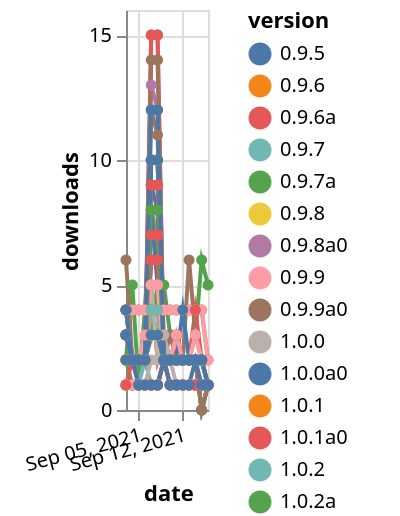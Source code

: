 {"$schema": "https://vega.github.io/schema/vega-lite/v5.json", "description": "A simple bar chart with embedded data.", "data": {"values": [{"date": "2021-09-03", "total": 3293, "delta": 3, "version": "1.0.4"}, {"date": "2021-09-04", "total": 3295, "delta": 2, "version": "1.0.4"}, {"date": "2021-09-05", "total": 3297, "delta": 2, "version": "1.0.4"}, {"date": "2021-09-06", "total": 3299, "delta": 2, "version": "1.0.4"}, {"date": "2021-09-07", "total": 3302, "delta": 3, "version": "1.0.4"}, {"date": "2021-09-08", "total": 3305, "delta": 3, "version": "1.0.4"}, {"date": "2021-09-09", "total": 3307, "delta": 2, "version": "1.0.4"}, {"date": "2021-09-10", "total": 3309, "delta": 2, "version": "1.0.4"}, {"date": "2021-09-11", "total": 3311, "delta": 2, "version": "1.0.4"}, {"date": "2021-09-12", "total": 3313, "delta": 2, "version": "1.0.4"}, {"date": "2021-09-13", "total": 3315, "delta": 2, "version": "1.0.4"}, {"date": "2021-09-14", "total": 3317, "delta": 2, "version": "1.0.4"}, {"date": "2021-09-15", "total": 3319, "delta": 2, "version": "1.0.4"}, {"date": "2021-09-16", "total": 3320, "delta": 1, "version": "1.0.4"}, {"date": "2021-09-03", "total": 475, "delta": 2, "version": "1.2.8"}, {"date": "2021-09-04", "total": 480, "delta": 5, "version": "1.2.8"}, {"date": "2021-09-05", "total": 481, "delta": 1, "version": "1.2.8"}, {"date": "2021-09-06", "total": 485, "delta": 4, "version": "1.2.8"}, {"date": "2021-09-07", "total": 488, "delta": 3, "version": "1.2.8"}, {"date": "2021-09-08", "total": 493, "delta": 5, "version": "1.2.8"}, {"date": "2021-09-09", "total": 498, "delta": 5, "version": "1.2.8"}, {"date": "2021-09-10", "total": 501, "delta": 3, "version": "1.2.8"}, {"date": "2021-09-11", "total": 504, "delta": 3, "version": "1.2.8"}, {"date": "2021-09-12", "total": 506, "delta": 2, "version": "1.2.8"}, {"date": "2021-09-13", "total": 508, "delta": 2, "version": "1.2.8"}, {"date": "2021-09-14", "total": 511, "delta": 3, "version": "1.2.8"}, {"date": "2021-09-15", "total": 517, "delta": 6, "version": "1.2.8"}, {"date": "2021-09-16", "total": 522, "delta": 5, "version": "1.2.8"}, {"date": "2021-09-03", "total": 7552, "delta": 2, "version": "0.9.8a0"}, {"date": "2021-09-04", "total": 7554, "delta": 2, "version": "0.9.8a0"}, {"date": "2021-09-05", "total": 7556, "delta": 2, "version": "0.9.8a0"}, {"date": "2021-09-06", "total": 7558, "delta": 2, "version": "0.9.8a0"}, {"date": "2021-09-07", "total": 7568, "delta": 10, "version": "0.9.8a0"}, {"date": "2021-09-08", "total": 7578, "delta": 10, "version": "0.9.8a0"}, {"date": "2021-09-09", "total": 7580, "delta": 2, "version": "0.9.8a0"}, {"date": "2021-09-10", "total": 7582, "delta": 2, "version": "0.9.8a0"}, {"date": "2021-09-11", "total": 7584, "delta": 2, "version": "0.9.8a0"}, {"date": "2021-09-12", "total": 7586, "delta": 2, "version": "0.9.8a0"}, {"date": "2021-09-13", "total": 7588, "delta": 2, "version": "0.9.8a0"}, {"date": "2021-09-14", "total": 7590, "delta": 2, "version": "0.9.8a0"}, {"date": "2021-09-15", "total": 7592, "delta": 2, "version": "0.9.8a0"}, {"date": "2021-09-16", "total": 7593, "delta": 1, "version": "0.9.8a0"}, {"date": "2021-09-03", "total": 3035, "delta": 3, "version": "1.0.9"}, {"date": "2021-09-04", "total": 3037, "delta": 2, "version": "1.0.9"}, {"date": "2021-09-05", "total": 3039, "delta": 2, "version": "1.0.9"}, {"date": "2021-09-06", "total": 3041, "delta": 2, "version": "1.0.9"}, {"date": "2021-09-07", "total": 3044, "delta": 3, "version": "1.0.9"}, {"date": "2021-09-08", "total": 3047, "delta": 3, "version": "1.0.9"}, {"date": "2021-09-09", "total": 3049, "delta": 2, "version": "1.0.9"}, {"date": "2021-09-10", "total": 3051, "delta": 2, "version": "1.0.9"}, {"date": "2021-09-11", "total": 3053, "delta": 2, "version": "1.0.9"}, {"date": "2021-09-12", "total": 3055, "delta": 2, "version": "1.0.9"}, {"date": "2021-09-13", "total": 3057, "delta": 2, "version": "1.0.9"}, {"date": "2021-09-14", "total": 3059, "delta": 2, "version": "1.0.9"}, {"date": "2021-09-15", "total": 3061, "delta": 2, "version": "1.0.9"}, {"date": "2021-09-16", "total": 3062, "delta": 1, "version": "1.0.9"}, {"date": "2021-09-03", "total": 3031, "delta": 2, "version": "1.0.8"}, {"date": "2021-09-04", "total": 3033, "delta": 2, "version": "1.0.8"}, {"date": "2021-09-05", "total": 3035, "delta": 2, "version": "1.0.8"}, {"date": "2021-09-06", "total": 3037, "delta": 2, "version": "1.0.8"}, {"date": "2021-09-07", "total": 3040, "delta": 3, "version": "1.0.8"}, {"date": "2021-09-08", "total": 3043, "delta": 3, "version": "1.0.8"}, {"date": "2021-09-09", "total": 3045, "delta": 2, "version": "1.0.8"}, {"date": "2021-09-10", "total": 3047, "delta": 2, "version": "1.0.8"}, {"date": "2021-09-11", "total": 3049, "delta": 2, "version": "1.0.8"}, {"date": "2021-09-12", "total": 3051, "delta": 2, "version": "1.0.8"}, {"date": "2021-09-13", "total": 3053, "delta": 2, "version": "1.0.8"}, {"date": "2021-09-14", "total": 3055, "delta": 2, "version": "1.0.8"}, {"date": "2021-09-15", "total": 3057, "delta": 2, "version": "1.0.8"}, {"date": "2021-09-16", "total": 3058, "delta": 1, "version": "1.0.8"}, {"date": "2021-09-03", "total": 3078, "delta": 3, "version": "1.1.0"}, {"date": "2021-09-04", "total": 3080, "delta": 2, "version": "1.1.0"}, {"date": "2021-09-05", "total": 3082, "delta": 2, "version": "1.1.0"}, {"date": "2021-09-06", "total": 3084, "delta": 2, "version": "1.1.0"}, {"date": "2021-09-07", "total": 3087, "delta": 3, "version": "1.1.0"}, {"date": "2021-09-08", "total": 3090, "delta": 3, "version": "1.1.0"}, {"date": "2021-09-09", "total": 3092, "delta": 2, "version": "1.1.0"}, {"date": "2021-09-10", "total": 3094, "delta": 2, "version": "1.1.0"}, {"date": "2021-09-11", "total": 3096, "delta": 2, "version": "1.1.0"}, {"date": "2021-09-12", "total": 3098, "delta": 2, "version": "1.1.0"}, {"date": "2021-09-13", "total": 3100, "delta": 2, "version": "1.1.0"}, {"date": "2021-09-14", "total": 3102, "delta": 2, "version": "1.1.0"}, {"date": "2021-09-15", "total": 3104, "delta": 2, "version": "1.1.0"}, {"date": "2021-09-16", "total": 3105, "delta": 1, "version": "1.1.0"}, {"date": "2021-09-03", "total": 3403, "delta": 3, "version": "1.1.2a"}, {"date": "2021-09-04", "total": 3405, "delta": 2, "version": "1.1.2a"}, {"date": "2021-09-05", "total": 3407, "delta": 2, "version": "1.1.2a"}, {"date": "2021-09-06", "total": 3409, "delta": 2, "version": "1.1.2a"}, {"date": "2021-09-07", "total": 3415, "delta": 6, "version": "1.1.2a"}, {"date": "2021-09-08", "total": 3421, "delta": 6, "version": "1.1.2a"}, {"date": "2021-09-09", "total": 3423, "delta": 2, "version": "1.1.2a"}, {"date": "2021-09-10", "total": 3425, "delta": 2, "version": "1.1.2a"}, {"date": "2021-09-11", "total": 3427, "delta": 2, "version": "1.1.2a"}, {"date": "2021-09-12", "total": 3429, "delta": 2, "version": "1.1.2a"}, {"date": "2021-09-13", "total": 3431, "delta": 2, "version": "1.1.2a"}, {"date": "2021-09-14", "total": 3433, "delta": 2, "version": "1.1.2a"}, {"date": "2021-09-15", "total": 3435, "delta": 2, "version": "1.1.2a"}, {"date": "2021-09-16", "total": 3436, "delta": 1, "version": "1.1.2a"}, {"date": "2021-09-03", "total": 4226, "delta": 2, "version": "1.0.8a"}, {"date": "2021-09-04", "total": 4228, "delta": 2, "version": "1.0.8a"}, {"date": "2021-09-05", "total": 4230, "delta": 2, "version": "1.0.8a"}, {"date": "2021-09-06", "total": 4232, "delta": 2, "version": "1.0.8a"}, {"date": "2021-09-07", "total": 4240, "delta": 8, "version": "1.0.8a"}, {"date": "2021-09-08", "total": 4247, "delta": 7, "version": "1.0.8a"}, {"date": "2021-09-09", "total": 4249, "delta": 2, "version": "1.0.8a"}, {"date": "2021-09-10", "total": 4251, "delta": 2, "version": "1.0.8a"}, {"date": "2021-09-11", "total": 4253, "delta": 2, "version": "1.0.8a"}, {"date": "2021-09-12", "total": 4255, "delta": 2, "version": "1.0.8a"}, {"date": "2021-09-13", "total": 4257, "delta": 2, "version": "1.0.8a"}, {"date": "2021-09-14", "total": 4259, "delta": 2, "version": "1.0.8a"}, {"date": "2021-09-15", "total": 4259, "delta": 0, "version": "1.0.8a"}, {"date": "2021-09-16", "total": 4260, "delta": 1, "version": "1.0.8a"}, {"date": "2021-09-03", "total": 193, "delta": 1, "version": "1.1.6"}, {"date": "2021-09-04", "total": 194, "delta": 1, "version": "1.1.6"}, {"date": "2021-09-05", "total": 195, "delta": 1, "version": "1.1.6"}, {"date": "2021-09-06", "total": 196, "delta": 1, "version": "1.1.6"}, {"date": "2021-09-07", "total": 197, "delta": 1, "version": "1.1.6"}, {"date": "2021-09-08", "total": 198, "delta": 1, "version": "1.1.6"}, {"date": "2021-09-09", "total": 200, "delta": 2, "version": "1.1.6"}, {"date": "2021-09-10", "total": 201, "delta": 1, "version": "1.1.6"}, {"date": "2021-09-11", "total": 202, "delta": 1, "version": "1.1.6"}, {"date": "2021-09-12", "total": 203, "delta": 1, "version": "1.1.6"}, {"date": "2021-09-13", "total": 204, "delta": 1, "version": "1.1.6"}, {"date": "2021-09-14", "total": 205, "delta": 1, "version": "1.1.6"}, {"date": "2021-09-15", "total": 206, "delta": 1, "version": "1.1.6"}, {"date": "2021-09-16", "total": 207, "delta": 1, "version": "1.1.6"}, {"date": "2021-09-03", "total": 3157, "delta": 2, "version": "1.1.3"}, {"date": "2021-09-04", "total": 3159, "delta": 2, "version": "1.1.3"}, {"date": "2021-09-05", "total": 3161, "delta": 2, "version": "1.1.3"}, {"date": "2021-09-06", "total": 3163, "delta": 2, "version": "1.1.3"}, {"date": "2021-09-07", "total": 3168, "delta": 5, "version": "1.1.3"}, {"date": "2021-09-08", "total": 3173, "delta": 5, "version": "1.1.3"}, {"date": "2021-09-09", "total": 3175, "delta": 2, "version": "1.1.3"}, {"date": "2021-09-10", "total": 3177, "delta": 2, "version": "1.1.3"}, {"date": "2021-09-11", "total": 3179, "delta": 2, "version": "1.1.3"}, {"date": "2021-09-12", "total": 3181, "delta": 2, "version": "1.1.3"}, {"date": "2021-09-13", "total": 3183, "delta": 2, "version": "1.1.3"}, {"date": "2021-09-14", "total": 3186, "delta": 3, "version": "1.1.3"}, {"date": "2021-09-15", "total": 3188, "delta": 2, "version": "1.1.3"}, {"date": "2021-09-16", "total": 3189, "delta": 1, "version": "1.1.3"}, {"date": "2021-09-03", "total": 3153, "delta": 2, "version": "0.9.6"}, {"date": "2021-09-04", "total": 3155, "delta": 2, "version": "0.9.6"}, {"date": "2021-09-05", "total": 3157, "delta": 2, "version": "0.9.6"}, {"date": "2021-09-06", "total": 3159, "delta": 2, "version": "0.9.6"}, {"date": "2021-09-07", "total": 3162, "delta": 3, "version": "0.9.6"}, {"date": "2021-09-08", "total": 3165, "delta": 3, "version": "0.9.6"}, {"date": "2021-09-09", "total": 3167, "delta": 2, "version": "0.9.6"}, {"date": "2021-09-10", "total": 3169, "delta": 2, "version": "0.9.6"}, {"date": "2021-09-11", "total": 3171, "delta": 2, "version": "0.9.6"}, {"date": "2021-09-12", "total": 3173, "delta": 2, "version": "0.9.6"}, {"date": "2021-09-13", "total": 3175, "delta": 2, "version": "0.9.6"}, {"date": "2021-09-14", "total": 3177, "delta": 2, "version": "0.9.6"}, {"date": "2021-09-15", "total": 3179, "delta": 2, "version": "0.9.6"}, {"date": "2021-09-16", "total": 3180, "delta": 1, "version": "0.9.6"}, {"date": "2021-09-03", "total": 8109, "delta": 4, "version": "0.9.9a0"}, {"date": "2021-09-04", "total": 8113, "delta": 4, "version": "0.9.9a0"}, {"date": "2021-09-05", "total": 8117, "delta": 4, "version": "0.9.9a0"}, {"date": "2021-09-06", "total": 8121, "delta": 4, "version": "0.9.9a0"}, {"date": "2021-09-07", "total": 8130, "delta": 9, "version": "0.9.9a0"}, {"date": "2021-09-08", "total": 8139, "delta": 9, "version": "0.9.9a0"}, {"date": "2021-09-09", "total": 8143, "delta": 4, "version": "0.9.9a0"}, {"date": "2021-09-10", "total": 8147, "delta": 4, "version": "0.9.9a0"}, {"date": "2021-09-11", "total": 8151, "delta": 4, "version": "0.9.9a0"}, {"date": "2021-09-12", "total": 8155, "delta": 4, "version": "0.9.9a0"}, {"date": "2021-09-13", "total": 8159, "delta": 4, "version": "0.9.9a0"}, {"date": "2021-09-14", "total": 8163, "delta": 4, "version": "0.9.9a0"}, {"date": "2021-09-15", "total": 8167, "delta": 4, "version": "0.9.9a0"}, {"date": "2021-09-16", "total": 8169, "delta": 2, "version": "0.9.9a0"}, {"date": "2021-09-03", "total": 5954, "delta": 4, "version": "0.9.9"}, {"date": "2021-09-04", "total": 5958, "delta": 4, "version": "0.9.9"}, {"date": "2021-09-05", "total": 5962, "delta": 4, "version": "0.9.9"}, {"date": "2021-09-06", "total": 5966, "delta": 4, "version": "0.9.9"}, {"date": "2021-09-07", "total": 5971, "delta": 5, "version": "0.9.9"}, {"date": "2021-09-08", "total": 5976, "delta": 5, "version": "0.9.9"}, {"date": "2021-09-09", "total": 5980, "delta": 4, "version": "0.9.9"}, {"date": "2021-09-10", "total": 5984, "delta": 4, "version": "0.9.9"}, {"date": "2021-09-11", "total": 5988, "delta": 4, "version": "0.9.9"}, {"date": "2021-09-12", "total": 5992, "delta": 4, "version": "0.9.9"}, {"date": "2021-09-13", "total": 5996, "delta": 4, "version": "0.9.9"}, {"date": "2021-09-14", "total": 6000, "delta": 4, "version": "0.9.9"}, {"date": "2021-09-15", "total": 6004, "delta": 4, "version": "0.9.9"}, {"date": "2021-09-16", "total": 6006, "delta": 2, "version": "0.9.9"}, {"date": "2021-09-03", "total": 3458, "delta": 2, "version": "1.1.6a"}, {"date": "2021-09-04", "total": 3460, "delta": 2, "version": "1.1.6a"}, {"date": "2021-09-05", "total": 3462, "delta": 2, "version": "1.1.6a"}, {"date": "2021-09-06", "total": 3464, "delta": 2, "version": "1.1.6a"}, {"date": "2021-09-07", "total": 3469, "delta": 5, "version": "1.1.6a"}, {"date": "2021-09-08", "total": 3471, "delta": 2, "version": "1.1.6a"}, {"date": "2021-09-09", "total": 3474, "delta": 3, "version": "1.1.6a"}, {"date": "2021-09-10", "total": 3476, "delta": 2, "version": "1.1.6a"}, {"date": "2021-09-11", "total": 3479, "delta": 3, "version": "1.1.6a"}, {"date": "2021-09-12", "total": 3481, "delta": 2, "version": "1.1.6a"}, {"date": "2021-09-13", "total": 3483, "delta": 2, "version": "1.1.6a"}, {"date": "2021-09-14", "total": 3487, "delta": 4, "version": "1.1.6a"}, {"date": "2021-09-15", "total": 3489, "delta": 2, "version": "1.1.6a"}, {"date": "2021-09-16", "total": 3490, "delta": 1, "version": "1.1.6a"}, {"date": "2021-09-03", "total": 5608, "delta": 2, "version": "1.0.1a0"}, {"date": "2021-09-04", "total": 5610, "delta": 2, "version": "1.0.1a0"}, {"date": "2021-09-05", "total": 5612, "delta": 2, "version": "1.0.1a0"}, {"date": "2021-09-06", "total": 5614, "delta": 2, "version": "1.0.1a0"}, {"date": "2021-09-07", "total": 5621, "delta": 7, "version": "1.0.1a0"}, {"date": "2021-09-08", "total": 5628, "delta": 7, "version": "1.0.1a0"}, {"date": "2021-09-09", "total": 5630, "delta": 2, "version": "1.0.1a0"}, {"date": "2021-09-10", "total": 5632, "delta": 2, "version": "1.0.1a0"}, {"date": "2021-09-11", "total": 5634, "delta": 2, "version": "1.0.1a0"}, {"date": "2021-09-12", "total": 5636, "delta": 2, "version": "1.0.1a0"}, {"date": "2021-09-13", "total": 5638, "delta": 2, "version": "1.0.1a0"}, {"date": "2021-09-14", "total": 5640, "delta": 2, "version": "1.0.1a0"}, {"date": "2021-09-15", "total": 5642, "delta": 2, "version": "1.0.1a0"}, {"date": "2021-09-16", "total": 5643, "delta": 1, "version": "1.0.1a0"}, {"date": "2021-09-03", "total": 5276, "delta": 4, "version": "1.1.3a"}, {"date": "2021-09-04", "total": 5278, "delta": 2, "version": "1.1.3a"}, {"date": "2021-09-05", "total": 5280, "delta": 2, "version": "1.1.3a"}, {"date": "2021-09-06", "total": 5282, "delta": 2, "version": "1.1.3a"}, {"date": "2021-09-07", "total": 5297, "delta": 15, "version": "1.1.3a"}, {"date": "2021-09-08", "total": 5312, "delta": 15, "version": "1.1.3a"}, {"date": "2021-09-09", "total": 5314, "delta": 2, "version": "1.1.3a"}, {"date": "2021-09-10", "total": 5316, "delta": 2, "version": "1.1.3a"}, {"date": "2021-09-11", "total": 5318, "delta": 2, "version": "1.1.3a"}, {"date": "2021-09-12", "total": 5320, "delta": 2, "version": "1.1.3a"}, {"date": "2021-09-13", "total": 5322, "delta": 2, "version": "1.1.3a"}, {"date": "2021-09-14", "total": 5324, "delta": 2, "version": "1.1.3a"}, {"date": "2021-09-15", "total": 5326, "delta": 2, "version": "1.1.3a"}, {"date": "2021-09-16", "total": 5327, "delta": 1, "version": "1.1.3a"}, {"date": "2021-09-03", "total": 9483, "delta": 3, "version": "1.0.3a"}, {"date": "2021-09-04", "total": 9485, "delta": 2, "version": "1.0.3a"}, {"date": "2021-09-05", "total": 9487, "delta": 2, "version": "1.0.3a"}, {"date": "2021-09-06", "total": 9489, "delta": 2, "version": "1.0.3a"}, {"date": "2021-09-07", "total": 9502, "delta": 13, "version": "1.0.3a"}, {"date": "2021-09-08", "total": 9514, "delta": 12, "version": "1.0.3a"}, {"date": "2021-09-09", "total": 9516, "delta": 2, "version": "1.0.3a"}, {"date": "2021-09-10", "total": 9518, "delta": 2, "version": "1.0.3a"}, {"date": "2021-09-11", "total": 9520, "delta": 2, "version": "1.0.3a"}, {"date": "2021-09-12", "total": 9522, "delta": 2, "version": "1.0.3a"}, {"date": "2021-09-13", "total": 9524, "delta": 2, "version": "1.0.3a"}, {"date": "2021-09-14", "total": 9526, "delta": 2, "version": "1.0.3a"}, {"date": "2021-09-15", "total": 9526, "delta": 0, "version": "1.0.3a"}, {"date": "2021-09-16", "total": 9527, "delta": 1, "version": "1.0.3a"}, {"date": "2021-09-03", "total": 442, "delta": 1, "version": "1.1.9"}, {"date": "2021-09-04", "total": 443, "delta": 1, "version": "1.1.9"}, {"date": "2021-09-05", "total": 444, "delta": 1, "version": "1.1.9"}, {"date": "2021-09-06", "total": 445, "delta": 1, "version": "1.1.9"}, {"date": "2021-09-07", "total": 446, "delta": 1, "version": "1.1.9"}, {"date": "2021-09-08", "total": 447, "delta": 1, "version": "1.1.9"}, {"date": "2021-09-09", "total": 449, "delta": 2, "version": "1.1.9"}, {"date": "2021-09-10", "total": 450, "delta": 1, "version": "1.1.9"}, {"date": "2021-09-11", "total": 451, "delta": 1, "version": "1.1.9"}, {"date": "2021-09-12", "total": 452, "delta": 1, "version": "1.1.9"}, {"date": "2021-09-13", "total": 453, "delta": 1, "version": "1.1.9"}, {"date": "2021-09-14", "total": 454, "delta": 1, "version": "1.1.9"}, {"date": "2021-09-15", "total": 455, "delta": 1, "version": "1.1.9"}, {"date": "2021-09-16", "total": 456, "delta": 1, "version": "1.1.9"}, {"date": "2021-09-03", "total": 4821, "delta": 3, "version": "1.0.4a0"}, {"date": "2021-09-04", "total": 4823, "delta": 2, "version": "1.0.4a0"}, {"date": "2021-09-05", "total": 4825, "delta": 2, "version": "1.0.4a0"}, {"date": "2021-09-06", "total": 4827, "delta": 2, "version": "1.0.4a0"}, {"date": "2021-09-07", "total": 4833, "delta": 6, "version": "1.0.4a0"}, {"date": "2021-09-08", "total": 4839, "delta": 6, "version": "1.0.4a0"}, {"date": "2021-09-09", "total": 4841, "delta": 2, "version": "1.0.4a0"}, {"date": "2021-09-10", "total": 4843, "delta": 2, "version": "1.0.4a0"}, {"date": "2021-09-11", "total": 4845, "delta": 2, "version": "1.0.4a0"}, {"date": "2021-09-12", "total": 4847, "delta": 2, "version": "1.0.4a0"}, {"date": "2021-09-13", "total": 4849, "delta": 2, "version": "1.0.4a0"}, {"date": "2021-09-14", "total": 4851, "delta": 2, "version": "1.0.4a0"}, {"date": "2021-09-15", "total": 4853, "delta": 2, "version": "1.0.4a0"}, {"date": "2021-09-16", "total": 4854, "delta": 1, "version": "1.0.4a0"}, {"date": "2021-09-03", "total": 3581, "delta": 2, "version": "1.0.2a"}, {"date": "2021-09-04", "total": 3583, "delta": 2, "version": "1.0.2a"}, {"date": "2021-09-05", "total": 3585, "delta": 2, "version": "1.0.2a"}, {"date": "2021-09-06", "total": 3587, "delta": 2, "version": "1.0.2a"}, {"date": "2021-09-07", "total": 3591, "delta": 4, "version": "1.0.2a"}, {"date": "2021-09-08", "total": 3594, "delta": 3, "version": "1.0.2a"}, {"date": "2021-09-09", "total": 3596, "delta": 2, "version": "1.0.2a"}, {"date": "2021-09-10", "total": 3598, "delta": 2, "version": "1.0.2a"}, {"date": "2021-09-11", "total": 3600, "delta": 2, "version": "1.0.2a"}, {"date": "2021-09-12", "total": 3602, "delta": 2, "version": "1.0.2a"}, {"date": "2021-09-13", "total": 3604, "delta": 2, "version": "1.0.2a"}, {"date": "2021-09-14", "total": 3606, "delta": 2, "version": "1.0.2a"}, {"date": "2021-09-15", "total": 3606, "delta": 0, "version": "1.0.2a"}, {"date": "2021-09-16", "total": 3607, "delta": 1, "version": "1.0.2a"}, {"date": "2021-09-03", "total": 357, "delta": 2, "version": "1.1.8"}, {"date": "2021-09-04", "total": 358, "delta": 1, "version": "1.1.8"}, {"date": "2021-09-05", "total": 359, "delta": 1, "version": "1.1.8"}, {"date": "2021-09-06", "total": 360, "delta": 1, "version": "1.1.8"}, {"date": "2021-09-07", "total": 361, "delta": 1, "version": "1.1.8"}, {"date": "2021-09-08", "total": 362, "delta": 1, "version": "1.1.8"}, {"date": "2021-09-09", "total": 364, "delta": 2, "version": "1.1.8"}, {"date": "2021-09-10", "total": 365, "delta": 1, "version": "1.1.8"}, {"date": "2021-09-11", "total": 366, "delta": 1, "version": "1.1.8"}, {"date": "2021-09-12", "total": 367, "delta": 1, "version": "1.1.8"}, {"date": "2021-09-13", "total": 368, "delta": 1, "version": "1.1.8"}, {"date": "2021-09-14", "total": 369, "delta": 1, "version": "1.1.8"}, {"date": "2021-09-15", "total": 370, "delta": 1, "version": "1.1.8"}, {"date": "2021-09-16", "total": 371, "delta": 1, "version": "1.1.8"}, {"date": "2021-09-03", "total": 6522, "delta": 3, "version": "1.0.5a"}, {"date": "2021-09-04", "total": 6524, "delta": 2, "version": "1.0.5a"}, {"date": "2021-09-05", "total": 6526, "delta": 2, "version": "1.0.5a"}, {"date": "2021-09-06", "total": 6528, "delta": 2, "version": "1.0.5a"}, {"date": "2021-09-07", "total": 6537, "delta": 9, "version": "1.0.5a"}, {"date": "2021-09-08", "total": 6545, "delta": 8, "version": "1.0.5a"}, {"date": "2021-09-09", "total": 6547, "delta": 2, "version": "1.0.5a"}, {"date": "2021-09-10", "total": 6549, "delta": 2, "version": "1.0.5a"}, {"date": "2021-09-11", "total": 6551, "delta": 2, "version": "1.0.5a"}, {"date": "2021-09-12", "total": 6553, "delta": 2, "version": "1.0.5a"}, {"date": "2021-09-13", "total": 6555, "delta": 2, "version": "1.0.5a"}, {"date": "2021-09-14", "total": 6557, "delta": 2, "version": "1.0.5a"}, {"date": "2021-09-15", "total": 6557, "delta": 0, "version": "1.0.5a"}, {"date": "2021-09-16", "total": 6558, "delta": 1, "version": "1.0.5a"}, {"date": "2021-09-03", "total": 3792, "delta": 3, "version": "1.0.1"}, {"date": "2021-09-04", "total": 3794, "delta": 2, "version": "1.0.1"}, {"date": "2021-09-05", "total": 3796, "delta": 2, "version": "1.0.1"}, {"date": "2021-09-06", "total": 3798, "delta": 2, "version": "1.0.1"}, {"date": "2021-09-07", "total": 3802, "delta": 4, "version": "1.0.1"}, {"date": "2021-09-08", "total": 3806, "delta": 4, "version": "1.0.1"}, {"date": "2021-09-09", "total": 3808, "delta": 2, "version": "1.0.1"}, {"date": "2021-09-10", "total": 3810, "delta": 2, "version": "1.0.1"}, {"date": "2021-09-11", "total": 3812, "delta": 2, "version": "1.0.1"}, {"date": "2021-09-12", "total": 3814, "delta": 2, "version": "1.0.1"}, {"date": "2021-09-13", "total": 3816, "delta": 2, "version": "1.0.1"}, {"date": "2021-09-14", "total": 3818, "delta": 2, "version": "1.0.1"}, {"date": "2021-09-15", "total": 3820, "delta": 2, "version": "1.0.1"}, {"date": "2021-09-16", "total": 3821, "delta": 1, "version": "1.0.1"}, {"date": "2021-09-03", "total": 3224, "delta": 4, "version": "1.0.7"}, {"date": "2021-09-04", "total": 3226, "delta": 2, "version": "1.0.7"}, {"date": "2021-09-05", "total": 3228, "delta": 2, "version": "1.0.7"}, {"date": "2021-09-06", "total": 3230, "delta": 2, "version": "1.0.7"}, {"date": "2021-09-07", "total": 3234, "delta": 4, "version": "1.0.7"}, {"date": "2021-09-08", "total": 3238, "delta": 4, "version": "1.0.7"}, {"date": "2021-09-09", "total": 3240, "delta": 2, "version": "1.0.7"}, {"date": "2021-09-10", "total": 3242, "delta": 2, "version": "1.0.7"}, {"date": "2021-09-11", "total": 3244, "delta": 2, "version": "1.0.7"}, {"date": "2021-09-12", "total": 3246, "delta": 2, "version": "1.0.7"}, {"date": "2021-09-13", "total": 3248, "delta": 2, "version": "1.0.7"}, {"date": "2021-09-14", "total": 3250, "delta": 2, "version": "1.0.7"}, {"date": "2021-09-15", "total": 3252, "delta": 2, "version": "1.0.7"}, {"date": "2021-09-16", "total": 3253, "delta": 1, "version": "1.0.7"}, {"date": "2021-09-03", "total": 6691, "delta": 4, "version": "1.0.6a0"}, {"date": "2021-09-04", "total": 6693, "delta": 2, "version": "1.0.6a0"}, {"date": "2021-09-05", "total": 6695, "delta": 2, "version": "1.0.6a0"}, {"date": "2021-09-06", "total": 6697, "delta": 2, "version": "1.0.6a0"}, {"date": "2021-09-07", "total": 6706, "delta": 9, "version": "1.0.6a0"}, {"date": "2021-09-08", "total": 6715, "delta": 9, "version": "1.0.6a0"}, {"date": "2021-09-09", "total": 6717, "delta": 2, "version": "1.0.6a0"}, {"date": "2021-09-10", "total": 6719, "delta": 2, "version": "1.0.6a0"}, {"date": "2021-09-11", "total": 6721, "delta": 2, "version": "1.0.6a0"}, {"date": "2021-09-12", "total": 6723, "delta": 2, "version": "1.0.6a0"}, {"date": "2021-09-13", "total": 6725, "delta": 2, "version": "1.0.6a0"}, {"date": "2021-09-14", "total": 6727, "delta": 2, "version": "1.0.6a0"}, {"date": "2021-09-15", "total": 6729, "delta": 2, "version": "1.0.6a0"}, {"date": "2021-09-16", "total": 6730, "delta": 1, "version": "1.0.6a0"}, {"date": "2021-09-03", "total": 3161, "delta": 2, "version": "0.9.7"}, {"date": "2021-09-04", "total": 3163, "delta": 2, "version": "0.9.7"}, {"date": "2021-09-05", "total": 3165, "delta": 2, "version": "0.9.7"}, {"date": "2021-09-06", "total": 3167, "delta": 2, "version": "0.9.7"}, {"date": "2021-09-07", "total": 3170, "delta": 3, "version": "0.9.7"}, {"date": "2021-09-08", "total": 3173, "delta": 3, "version": "0.9.7"}, {"date": "2021-09-09", "total": 3175, "delta": 2, "version": "0.9.7"}, {"date": "2021-09-10", "total": 3177, "delta": 2, "version": "0.9.7"}, {"date": "2021-09-11", "total": 3179, "delta": 2, "version": "0.9.7"}, {"date": "2021-09-12", "total": 3181, "delta": 2, "version": "0.9.7"}, {"date": "2021-09-13", "total": 3183, "delta": 2, "version": "0.9.7"}, {"date": "2021-09-14", "total": 3185, "delta": 2, "version": "0.9.7"}, {"date": "2021-09-15", "total": 3187, "delta": 2, "version": "0.9.7"}, {"date": "2021-09-16", "total": 3188, "delta": 1, "version": "0.9.7"}, {"date": "2021-09-03", "total": 3106, "delta": 2, "version": "1.0.0"}, {"date": "2021-09-04", "total": 3108, "delta": 2, "version": "1.0.0"}, {"date": "2021-09-05", "total": 3110, "delta": 2, "version": "1.0.0"}, {"date": "2021-09-06", "total": 3112, "delta": 2, "version": "1.0.0"}, {"date": "2021-09-07", "total": 3115, "delta": 3, "version": "1.0.0"}, {"date": "2021-09-08", "total": 3118, "delta": 3, "version": "1.0.0"}, {"date": "2021-09-09", "total": 3120, "delta": 2, "version": "1.0.0"}, {"date": "2021-09-10", "total": 3122, "delta": 2, "version": "1.0.0"}, {"date": "2021-09-11", "total": 3124, "delta": 2, "version": "1.0.0"}, {"date": "2021-09-12", "total": 3126, "delta": 2, "version": "1.0.0"}, {"date": "2021-09-13", "total": 3128, "delta": 2, "version": "1.0.0"}, {"date": "2021-09-14", "total": 3130, "delta": 2, "version": "1.0.0"}, {"date": "2021-09-15", "total": 3132, "delta": 2, "version": "1.0.0"}, {"date": "2021-09-16", "total": 3133, "delta": 1, "version": "1.0.0"}, {"date": "2021-09-03", "total": 306, "delta": 1, "version": "1.1.7"}, {"date": "2021-09-04", "total": 307, "delta": 1, "version": "1.1.7"}, {"date": "2021-09-05", "total": 308, "delta": 1, "version": "1.1.7"}, {"date": "2021-09-06", "total": 309, "delta": 1, "version": "1.1.7"}, {"date": "2021-09-07", "total": 310, "delta": 1, "version": "1.1.7"}, {"date": "2021-09-08", "total": 311, "delta": 1, "version": "1.1.7"}, {"date": "2021-09-09", "total": 313, "delta": 2, "version": "1.1.7"}, {"date": "2021-09-10", "total": 314, "delta": 1, "version": "1.1.7"}, {"date": "2021-09-11", "total": 315, "delta": 1, "version": "1.1.7"}, {"date": "2021-09-12", "total": 316, "delta": 1, "version": "1.1.7"}, {"date": "2021-09-13", "total": 317, "delta": 1, "version": "1.1.7"}, {"date": "2021-09-14", "total": 318, "delta": 1, "version": "1.1.7"}, {"date": "2021-09-15", "total": 319, "delta": 1, "version": "1.1.7"}, {"date": "2021-09-16", "total": 320, "delta": 1, "version": "1.1.7"}, {"date": "2021-09-03", "total": 318, "delta": 1, "version": "1.2.7"}, {"date": "2021-09-04", "total": 319, "delta": 1, "version": "1.2.7"}, {"date": "2021-09-05", "total": 320, "delta": 1, "version": "1.2.7"}, {"date": "2021-09-06", "total": 322, "delta": 2, "version": "1.2.7"}, {"date": "2021-09-07", "total": 323, "delta": 1, "version": "1.2.7"}, {"date": "2021-09-08", "total": 324, "delta": 1, "version": "1.2.7"}, {"date": "2021-09-09", "total": 326, "delta": 2, "version": "1.2.7"}, {"date": "2021-09-10", "total": 327, "delta": 1, "version": "1.2.7"}, {"date": "2021-09-11", "total": 328, "delta": 1, "version": "1.2.7"}, {"date": "2021-09-12", "total": 329, "delta": 1, "version": "1.2.7"}, {"date": "2021-09-13", "total": 330, "delta": 1, "version": "1.2.7"}, {"date": "2021-09-14", "total": 331, "delta": 1, "version": "1.2.7"}, {"date": "2021-09-15", "total": 332, "delta": 1, "version": "1.2.7"}, {"date": "2021-09-16", "total": 333, "delta": 1, "version": "1.2.7"}, {"date": "2021-09-03", "total": 6440, "delta": 4, "version": "1.1.1a"}, {"date": "2021-09-04", "total": 6442, "delta": 2, "version": "1.1.1a"}, {"date": "2021-09-05", "total": 6444, "delta": 2, "version": "1.1.1a"}, {"date": "2021-09-06", "total": 6446, "delta": 2, "version": "1.1.1a"}, {"date": "2021-09-07", "total": 6461, "delta": 15, "version": "1.1.1a"}, {"date": "2021-09-08", "total": 6476, "delta": 15, "version": "1.1.1a"}, {"date": "2021-09-09", "total": 6478, "delta": 2, "version": "1.1.1a"}, {"date": "2021-09-10", "total": 6480, "delta": 2, "version": "1.1.1a"}, {"date": "2021-09-11", "total": 6482, "delta": 2, "version": "1.1.1a"}, {"date": "2021-09-12", "total": 6484, "delta": 2, "version": "1.1.1a"}, {"date": "2021-09-13", "total": 6486, "delta": 2, "version": "1.1.1a"}, {"date": "2021-09-14", "total": 6488, "delta": 2, "version": "1.1.1a"}, {"date": "2021-09-15", "total": 6490, "delta": 2, "version": "1.1.1a"}, {"date": "2021-09-16", "total": 6491, "delta": 1, "version": "1.1.1a"}, {"date": "2021-09-03", "total": 6625, "delta": 4, "version": "1.0.7a0"}, {"date": "2021-09-04", "total": 6627, "delta": 2, "version": "1.0.7a0"}, {"date": "2021-09-05", "total": 6629, "delta": 2, "version": "1.0.7a0"}, {"date": "2021-09-06", "total": 6631, "delta": 2, "version": "1.0.7a0"}, {"date": "2021-09-07", "total": 6641, "delta": 10, "version": "1.0.7a0"}, {"date": "2021-09-08", "total": 6651, "delta": 10, "version": "1.0.7a0"}, {"date": "2021-09-09", "total": 6653, "delta": 2, "version": "1.0.7a0"}, {"date": "2021-09-10", "total": 6655, "delta": 2, "version": "1.0.7a0"}, {"date": "2021-09-11", "total": 6657, "delta": 2, "version": "1.0.7a0"}, {"date": "2021-09-12", "total": 6659, "delta": 2, "version": "1.0.7a0"}, {"date": "2021-09-13", "total": 6661, "delta": 2, "version": "1.0.7a0"}, {"date": "2021-09-14", "total": 6663, "delta": 2, "version": "1.0.7a0"}, {"date": "2021-09-15", "total": 6665, "delta": 2, "version": "1.0.7a0"}, {"date": "2021-09-16", "total": 6666, "delta": 1, "version": "1.0.7a0"}, {"date": "2021-09-03", "total": 3213, "delta": 2, "version": "1.0.6"}, {"date": "2021-09-04", "total": 3215, "delta": 2, "version": "1.0.6"}, {"date": "2021-09-05", "total": 3217, "delta": 2, "version": "1.0.6"}, {"date": "2021-09-06", "total": 3219, "delta": 2, "version": "1.0.6"}, {"date": "2021-09-07", "total": 3222, "delta": 3, "version": "1.0.6"}, {"date": "2021-09-08", "total": 3225, "delta": 3, "version": "1.0.6"}, {"date": "2021-09-09", "total": 3227, "delta": 2, "version": "1.0.6"}, {"date": "2021-09-10", "total": 3229, "delta": 2, "version": "1.0.6"}, {"date": "2021-09-11", "total": 3231, "delta": 2, "version": "1.0.6"}, {"date": "2021-09-12", "total": 3233, "delta": 2, "version": "1.0.6"}, {"date": "2021-09-13", "total": 3235, "delta": 2, "version": "1.0.6"}, {"date": "2021-09-14", "total": 3237, "delta": 2, "version": "1.0.6"}, {"date": "2021-09-15", "total": 3239, "delta": 2, "version": "1.0.6"}, {"date": "2021-09-16", "total": 3240, "delta": 1, "version": "1.0.6"}, {"date": "2021-09-03", "total": 197, "delta": 1, "version": "1.2.2"}, {"date": "2021-09-04", "total": 198, "delta": 1, "version": "1.2.2"}, {"date": "2021-09-05", "total": 199, "delta": 1, "version": "1.2.2"}, {"date": "2021-09-06", "total": 200, "delta": 1, "version": "1.2.2"}, {"date": "2021-09-07", "total": 201, "delta": 1, "version": "1.2.2"}, {"date": "2021-09-08", "total": 202, "delta": 1, "version": "1.2.2"}, {"date": "2021-09-09", "total": 204, "delta": 2, "version": "1.2.2"}, {"date": "2021-09-10", "total": 205, "delta": 1, "version": "1.2.2"}, {"date": "2021-09-11", "total": 206, "delta": 1, "version": "1.2.2"}, {"date": "2021-09-12", "total": 207, "delta": 1, "version": "1.2.2"}, {"date": "2021-09-13", "total": 208, "delta": 1, "version": "1.2.2"}, {"date": "2021-09-14", "total": 209, "delta": 1, "version": "1.2.2"}, {"date": "2021-09-15", "total": 210, "delta": 1, "version": "1.2.2"}, {"date": "2021-09-16", "total": 211, "delta": 1, "version": "1.2.2"}, {"date": "2021-09-03", "total": 227, "delta": 1, "version": "1.2.5"}, {"date": "2021-09-04", "total": 228, "delta": 1, "version": "1.2.5"}, {"date": "2021-09-05", "total": 229, "delta": 1, "version": "1.2.5"}, {"date": "2021-09-06", "total": 230, "delta": 1, "version": "1.2.5"}, {"date": "2021-09-07", "total": 231, "delta": 1, "version": "1.2.5"}, {"date": "2021-09-08", "total": 232, "delta": 1, "version": "1.2.5"}, {"date": "2021-09-09", "total": 234, "delta": 2, "version": "1.2.5"}, {"date": "2021-09-10", "total": 235, "delta": 1, "version": "1.2.5"}, {"date": "2021-09-11", "total": 236, "delta": 1, "version": "1.2.5"}, {"date": "2021-09-12", "total": 237, "delta": 1, "version": "1.2.5"}, {"date": "2021-09-13", "total": 238, "delta": 1, "version": "1.2.5"}, {"date": "2021-09-14", "total": 239, "delta": 1, "version": "1.2.5"}, {"date": "2021-09-15", "total": 240, "delta": 1, "version": "1.2.5"}, {"date": "2021-09-16", "total": 241, "delta": 1, "version": "1.2.5"}, {"date": "2021-09-03", "total": 5382, "delta": 6, "version": "1.1.4a"}, {"date": "2021-09-04", "total": 5384, "delta": 2, "version": "1.1.4a"}, {"date": "2021-09-05", "total": 5386, "delta": 2, "version": "1.1.4a"}, {"date": "2021-09-06", "total": 5388, "delta": 2, "version": "1.1.4a"}, {"date": "2021-09-07", "total": 5402, "delta": 14, "version": "1.1.4a"}, {"date": "2021-09-08", "total": 5416, "delta": 14, "version": "1.1.4a"}, {"date": "2021-09-09", "total": 5418, "delta": 2, "version": "1.1.4a"}, {"date": "2021-09-10", "total": 5421, "delta": 3, "version": "1.1.4a"}, {"date": "2021-09-11", "total": 5423, "delta": 2, "version": "1.1.4a"}, {"date": "2021-09-12", "total": 5425, "delta": 2, "version": "1.1.4a"}, {"date": "2021-09-13", "total": 5431, "delta": 6, "version": "1.1.4a"}, {"date": "2021-09-14", "total": 5434, "delta": 3, "version": "1.1.4a"}, {"date": "2021-09-15", "total": 5436, "delta": 2, "version": "1.1.4a"}, {"date": "2021-09-16", "total": 5437, "delta": 1, "version": "1.1.4a"}, {"date": "2021-09-03", "total": 3148, "delta": 3, "version": "1.0.3"}, {"date": "2021-09-04", "total": 3150, "delta": 2, "version": "1.0.3"}, {"date": "2021-09-05", "total": 3152, "delta": 2, "version": "1.0.3"}, {"date": "2021-09-06", "total": 3154, "delta": 2, "version": "1.0.3"}, {"date": "2021-09-07", "total": 3157, "delta": 3, "version": "1.0.3"}, {"date": "2021-09-08", "total": 3160, "delta": 3, "version": "1.0.3"}, {"date": "2021-09-09", "total": 3162, "delta": 2, "version": "1.0.3"}, {"date": "2021-09-10", "total": 3164, "delta": 2, "version": "1.0.3"}, {"date": "2021-09-11", "total": 3166, "delta": 2, "version": "1.0.3"}, {"date": "2021-09-12", "total": 3168, "delta": 2, "version": "1.0.3"}, {"date": "2021-09-13", "total": 3170, "delta": 2, "version": "1.0.3"}, {"date": "2021-09-14", "total": 3172, "delta": 2, "version": "1.0.3"}, {"date": "2021-09-15", "total": 3174, "delta": 2, "version": "1.0.3"}, {"date": "2021-09-16", "total": 3175, "delta": 1, "version": "1.0.3"}, {"date": "2021-09-03", "total": 3117, "delta": 4, "version": "1.1.5"}, {"date": "2021-09-04", "total": 3119, "delta": 2, "version": "1.1.5"}, {"date": "2021-09-05", "total": 3121, "delta": 2, "version": "1.1.5"}, {"date": "2021-09-06", "total": 3123, "delta": 2, "version": "1.1.5"}, {"date": "2021-09-07", "total": 3128, "delta": 5, "version": "1.1.5"}, {"date": "2021-09-08", "total": 3130, "delta": 2, "version": "1.1.5"}, {"date": "2021-09-09", "total": 3132, "delta": 2, "version": "1.1.5"}, {"date": "2021-09-10", "total": 3134, "delta": 2, "version": "1.1.5"}, {"date": "2021-09-11", "total": 3136, "delta": 2, "version": "1.1.5"}, {"date": "2021-09-12", "total": 3138, "delta": 2, "version": "1.1.5"}, {"date": "2021-09-13", "total": 3140, "delta": 2, "version": "1.1.5"}, {"date": "2021-09-14", "total": 3142, "delta": 2, "version": "1.1.5"}, {"date": "2021-09-15", "total": 3144, "delta": 2, "version": "1.1.5"}, {"date": "2021-09-16", "total": 3145, "delta": 1, "version": "1.1.5"}, {"date": "2021-09-03", "total": 1581, "delta": 1, "version": "1.2.3"}, {"date": "2021-09-04", "total": 1582, "delta": 1, "version": "1.2.3"}, {"date": "2021-09-05", "total": 1583, "delta": 1, "version": "1.2.3"}, {"date": "2021-09-06", "total": 1584, "delta": 1, "version": "1.2.3"}, {"date": "2021-09-07", "total": 1586, "delta": 2, "version": "1.2.3"}, {"date": "2021-09-08", "total": 1588, "delta": 2, "version": "1.2.3"}, {"date": "2021-09-09", "total": 1591, "delta": 3, "version": "1.2.3"}, {"date": "2021-09-10", "total": 1593, "delta": 2, "version": "1.2.3"}, {"date": "2021-09-11", "total": 1594, "delta": 1, "version": "1.2.3"}, {"date": "2021-09-12", "total": 1595, "delta": 1, "version": "1.2.3"}, {"date": "2021-09-13", "total": 1596, "delta": 1, "version": "1.2.3"}, {"date": "2021-09-14", "total": 1597, "delta": 1, "version": "1.2.3"}, {"date": "2021-09-15", "total": 1598, "delta": 1, "version": "1.2.3"}, {"date": "2021-09-16", "total": 1599, "delta": 1, "version": "1.2.3"}, {"date": "2021-09-03", "total": 3149, "delta": 2, "version": "1.1.5a"}, {"date": "2021-09-04", "total": 3151, "delta": 2, "version": "1.1.5a"}, {"date": "2021-09-05", "total": 3153, "delta": 2, "version": "1.1.5a"}, {"date": "2021-09-06", "total": 3155, "delta": 2, "version": "1.1.5a"}, {"date": "2021-09-07", "total": 3163, "delta": 8, "version": "1.1.5a"}, {"date": "2021-09-08", "total": 3168, "delta": 5, "version": "1.1.5a"}, {"date": "2021-09-09", "total": 3170, "delta": 2, "version": "1.1.5a"}, {"date": "2021-09-10", "total": 3172, "delta": 2, "version": "1.1.5a"}, {"date": "2021-09-11", "total": 3174, "delta": 2, "version": "1.1.5a"}, {"date": "2021-09-12", "total": 3178, "delta": 4, "version": "1.1.5a"}, {"date": "2021-09-13", "total": 3180, "delta": 2, "version": "1.1.5a"}, {"date": "2021-09-14", "total": 3182, "delta": 2, "version": "1.1.5a"}, {"date": "2021-09-15", "total": 3184, "delta": 2, "version": "1.1.5a"}, {"date": "2021-09-16", "total": 3185, "delta": 1, "version": "1.1.5a"}, {"date": "2021-09-03", "total": 8656, "delta": 4, "version": "1.0.0a0"}, {"date": "2021-09-04", "total": 8658, "delta": 2, "version": "1.0.0a0"}, {"date": "2021-09-05", "total": 8660, "delta": 2, "version": "1.0.0a0"}, {"date": "2021-09-06", "total": 8662, "delta": 2, "version": "1.0.0a0"}, {"date": "2021-09-07", "total": 8672, "delta": 10, "version": "1.0.0a0"}, {"date": "2021-09-08", "total": 8682, "delta": 10, "version": "1.0.0a0"}, {"date": "2021-09-09", "total": 8684, "delta": 2, "version": "1.0.0a0"}, {"date": "2021-09-10", "total": 8686, "delta": 2, "version": "1.0.0a0"}, {"date": "2021-09-11", "total": 8688, "delta": 2, "version": "1.0.0a0"}, {"date": "2021-09-12", "total": 8690, "delta": 2, "version": "1.0.0a0"}, {"date": "2021-09-13", "total": 8692, "delta": 2, "version": "1.0.0a0"}, {"date": "2021-09-14", "total": 8694, "delta": 2, "version": "1.0.0a0"}, {"date": "2021-09-15", "total": 8696, "delta": 2, "version": "1.0.0a0"}, {"date": "2021-09-16", "total": 8697, "delta": 1, "version": "1.0.0a0"}, {"date": "2021-09-03", "total": 556, "delta": 1, "version": "1.2.0"}, {"date": "2021-09-04", "total": 557, "delta": 1, "version": "1.2.0"}, {"date": "2021-09-05", "total": 558, "delta": 1, "version": "1.2.0"}, {"date": "2021-09-06", "total": 559, "delta": 1, "version": "1.2.0"}, {"date": "2021-09-07", "total": 560, "delta": 1, "version": "1.2.0"}, {"date": "2021-09-08", "total": 561, "delta": 1, "version": "1.2.0"}, {"date": "2021-09-09", "total": 563, "delta": 2, "version": "1.2.0"}, {"date": "2021-09-10", "total": 564, "delta": 1, "version": "1.2.0"}, {"date": "2021-09-11", "total": 565, "delta": 1, "version": "1.2.0"}, {"date": "2021-09-12", "total": 566, "delta": 1, "version": "1.2.0"}, {"date": "2021-09-13", "total": 567, "delta": 1, "version": "1.2.0"}, {"date": "2021-09-14", "total": 568, "delta": 1, "version": "1.2.0"}, {"date": "2021-09-15", "total": 569, "delta": 1, "version": "1.2.0"}, {"date": "2021-09-16", "total": 570, "delta": 1, "version": "1.2.0"}, {"date": "2021-09-03", "total": 2492, "delta": 2, "version": "1.1.2"}, {"date": "2021-09-04", "total": 2494, "delta": 2, "version": "1.1.2"}, {"date": "2021-09-05", "total": 2496, "delta": 2, "version": "1.1.2"}, {"date": "2021-09-06", "total": 2498, "delta": 2, "version": "1.1.2"}, {"date": "2021-09-07", "total": 2501, "delta": 3, "version": "1.1.2"}, {"date": "2021-09-08", "total": 2504, "delta": 3, "version": "1.1.2"}, {"date": "2021-09-09", "total": 2506, "delta": 2, "version": "1.1.2"}, {"date": "2021-09-10", "total": 2508, "delta": 2, "version": "1.1.2"}, {"date": "2021-09-11", "total": 2510, "delta": 2, "version": "1.1.2"}, {"date": "2021-09-12", "total": 2512, "delta": 2, "version": "1.1.2"}, {"date": "2021-09-13", "total": 2514, "delta": 2, "version": "1.1.2"}, {"date": "2021-09-14", "total": 2516, "delta": 2, "version": "1.1.2"}, {"date": "2021-09-15", "total": 2518, "delta": 2, "version": "1.1.2"}, {"date": "2021-09-16", "total": 2519, "delta": 1, "version": "1.1.2"}, {"date": "2021-09-03", "total": 5043, "delta": 3, "version": "0.9.6a"}, {"date": "2021-09-04", "total": 5045, "delta": 2, "version": "0.9.6a"}, {"date": "2021-09-05", "total": 5047, "delta": 2, "version": "0.9.6a"}, {"date": "2021-09-06", "total": 5049, "delta": 2, "version": "0.9.6a"}, {"date": "2021-09-07", "total": 5055, "delta": 6, "version": "0.9.6a"}, {"date": "2021-09-08", "total": 5061, "delta": 6, "version": "0.9.6a"}, {"date": "2021-09-09", "total": 5063, "delta": 2, "version": "0.9.6a"}, {"date": "2021-09-10", "total": 5065, "delta": 2, "version": "0.9.6a"}, {"date": "2021-09-11", "total": 5067, "delta": 2, "version": "0.9.6a"}, {"date": "2021-09-12", "total": 5069, "delta": 2, "version": "0.9.6a"}, {"date": "2021-09-13", "total": 5071, "delta": 2, "version": "0.9.6a"}, {"date": "2021-09-14", "total": 5073, "delta": 2, "version": "0.9.6a"}, {"date": "2021-09-15", "total": 5075, "delta": 2, "version": "0.9.6a"}, {"date": "2021-09-16", "total": 5076, "delta": 1, "version": "0.9.6a"}, {"date": "2021-09-03", "total": 2661, "delta": 2, "version": "1.1.4"}, {"date": "2021-09-04", "total": 2663, "delta": 2, "version": "1.1.4"}, {"date": "2021-09-05", "total": 2665, "delta": 2, "version": "1.1.4"}, {"date": "2021-09-06", "total": 2668, "delta": 3, "version": "1.1.4"}, {"date": "2021-09-07", "total": 2673, "delta": 5, "version": "1.1.4"}, {"date": "2021-09-08", "total": 2678, "delta": 5, "version": "1.1.4"}, {"date": "2021-09-09", "total": 2680, "delta": 2, "version": "1.1.4"}, {"date": "2021-09-10", "total": 2682, "delta": 2, "version": "1.1.4"}, {"date": "2021-09-11", "total": 2685, "delta": 3, "version": "1.1.4"}, {"date": "2021-09-12", "total": 2687, "delta": 2, "version": "1.1.4"}, {"date": "2021-09-13", "total": 2689, "delta": 2, "version": "1.1.4"}, {"date": "2021-09-14", "total": 2692, "delta": 3, "version": "1.1.4"}, {"date": "2021-09-15", "total": 2694, "delta": 2, "version": "1.1.4"}, {"date": "2021-09-16", "total": 2695, "delta": 1, "version": "1.1.4"}, {"date": "2021-09-03", "total": 3154, "delta": 2, "version": "1.0.5"}, {"date": "2021-09-04", "total": 3156, "delta": 2, "version": "1.0.5"}, {"date": "2021-09-05", "total": 3158, "delta": 2, "version": "1.0.5"}, {"date": "2021-09-06", "total": 3160, "delta": 2, "version": "1.0.5"}, {"date": "2021-09-07", "total": 3163, "delta": 3, "version": "1.0.5"}, {"date": "2021-09-08", "total": 3166, "delta": 3, "version": "1.0.5"}, {"date": "2021-09-09", "total": 3168, "delta": 2, "version": "1.0.5"}, {"date": "2021-09-10", "total": 3170, "delta": 2, "version": "1.0.5"}, {"date": "2021-09-11", "total": 3172, "delta": 2, "version": "1.0.5"}, {"date": "2021-09-12", "total": 3174, "delta": 2, "version": "1.0.5"}, {"date": "2021-09-13", "total": 3176, "delta": 2, "version": "1.0.5"}, {"date": "2021-09-14", "total": 3178, "delta": 2, "version": "1.0.5"}, {"date": "2021-09-15", "total": 3180, "delta": 2, "version": "1.0.5"}, {"date": "2021-09-16", "total": 3181, "delta": 1, "version": "1.0.5"}, {"date": "2021-09-03", "total": 3310, "delta": 2, "version": "1.0.2"}, {"date": "2021-09-04", "total": 3312, "delta": 2, "version": "1.0.2"}, {"date": "2021-09-05", "total": 3314, "delta": 2, "version": "1.0.2"}, {"date": "2021-09-06", "total": 3316, "delta": 2, "version": "1.0.2"}, {"date": "2021-09-07", "total": 3319, "delta": 3, "version": "1.0.2"}, {"date": "2021-09-08", "total": 3322, "delta": 3, "version": "1.0.2"}, {"date": "2021-09-09", "total": 3324, "delta": 2, "version": "1.0.2"}, {"date": "2021-09-10", "total": 3326, "delta": 2, "version": "1.0.2"}, {"date": "2021-09-11", "total": 3328, "delta": 2, "version": "1.0.2"}, {"date": "2021-09-12", "total": 3330, "delta": 2, "version": "1.0.2"}, {"date": "2021-09-13", "total": 3332, "delta": 2, "version": "1.0.2"}, {"date": "2021-09-14", "total": 3334, "delta": 2, "version": "1.0.2"}, {"date": "2021-09-15", "total": 3336, "delta": 2, "version": "1.0.2"}, {"date": "2021-09-16", "total": 3337, "delta": 1, "version": "1.0.2"}, {"date": "2021-09-03", "total": 249, "delta": 1, "version": "1.2.1"}, {"date": "2021-09-04", "total": 250, "delta": 1, "version": "1.2.1"}, {"date": "2021-09-05", "total": 251, "delta": 1, "version": "1.2.1"}, {"date": "2021-09-06", "total": 252, "delta": 1, "version": "1.2.1"}, {"date": "2021-09-07", "total": 253, "delta": 1, "version": "1.2.1"}, {"date": "2021-09-08", "total": 254, "delta": 1, "version": "1.2.1"}, {"date": "2021-09-09", "total": 256, "delta": 2, "version": "1.2.1"}, {"date": "2021-09-10", "total": 257, "delta": 1, "version": "1.2.1"}, {"date": "2021-09-11", "total": 258, "delta": 1, "version": "1.2.1"}, {"date": "2021-09-12", "total": 259, "delta": 1, "version": "1.2.1"}, {"date": "2021-09-13", "total": 260, "delta": 1, "version": "1.2.1"}, {"date": "2021-09-14", "total": 261, "delta": 1, "version": "1.2.1"}, {"date": "2021-09-15", "total": 262, "delta": 1, "version": "1.2.1"}, {"date": "2021-09-16", "total": 263, "delta": 1, "version": "1.2.1"}, {"date": "2021-09-03", "total": 6017, "delta": 2, "version": "0.9.7a"}, {"date": "2021-09-04", "total": 6019, "delta": 2, "version": "0.9.7a"}, {"date": "2021-09-05", "total": 6021, "delta": 2, "version": "0.9.7a"}, {"date": "2021-09-06", "total": 6023, "delta": 2, "version": "0.9.7a"}, {"date": "2021-09-07", "total": 6031, "delta": 8, "version": "0.9.7a"}, {"date": "2021-09-08", "total": 6039, "delta": 8, "version": "0.9.7a"}, {"date": "2021-09-09", "total": 6041, "delta": 2, "version": "0.9.7a"}, {"date": "2021-09-10", "total": 6043, "delta": 2, "version": "0.9.7a"}, {"date": "2021-09-11", "total": 6045, "delta": 2, "version": "0.9.7a"}, {"date": "2021-09-12", "total": 6047, "delta": 2, "version": "0.9.7a"}, {"date": "2021-09-13", "total": 6049, "delta": 2, "version": "0.9.7a"}, {"date": "2021-09-14", "total": 6051, "delta": 2, "version": "0.9.7a"}, {"date": "2021-09-15", "total": 6053, "delta": 2, "version": "0.9.7a"}, {"date": "2021-09-16", "total": 6054, "delta": 1, "version": "0.9.7a"}, {"date": "2021-09-03", "total": 3269, "delta": 2, "version": "0.9.8"}, {"date": "2021-09-04", "total": 3271, "delta": 2, "version": "0.9.8"}, {"date": "2021-09-05", "total": 3273, "delta": 2, "version": "0.9.8"}, {"date": "2021-09-06", "total": 3275, "delta": 2, "version": "0.9.8"}, {"date": "2021-09-07", "total": 3278, "delta": 3, "version": "0.9.8"}, {"date": "2021-09-08", "total": 3281, "delta": 3, "version": "0.9.8"}, {"date": "2021-09-09", "total": 3283, "delta": 2, "version": "0.9.8"}, {"date": "2021-09-10", "total": 3285, "delta": 2, "version": "0.9.8"}, {"date": "2021-09-11", "total": 3287, "delta": 2, "version": "0.9.8"}, {"date": "2021-09-12", "total": 3289, "delta": 2, "version": "0.9.8"}, {"date": "2021-09-13", "total": 3291, "delta": 2, "version": "0.9.8"}, {"date": "2021-09-14", "total": 3293, "delta": 2, "version": "0.9.8"}, {"date": "2021-09-15", "total": 3295, "delta": 2, "version": "0.9.8"}, {"date": "2021-09-16", "total": 3296, "delta": 1, "version": "0.9.8"}, {"date": "2021-09-03", "total": 213, "delta": 1, "version": "1.2.6"}, {"date": "2021-09-04", "total": 215, "delta": 2, "version": "1.2.6"}, {"date": "2021-09-05", "total": 216, "delta": 1, "version": "1.2.6"}, {"date": "2021-09-06", "total": 217, "delta": 1, "version": "1.2.6"}, {"date": "2021-09-07", "total": 218, "delta": 1, "version": "1.2.6"}, {"date": "2021-09-08", "total": 219, "delta": 1, "version": "1.2.6"}, {"date": "2021-09-09", "total": 221, "delta": 2, "version": "1.2.6"}, {"date": "2021-09-10", "total": 222, "delta": 1, "version": "1.2.6"}, {"date": "2021-09-11", "total": 223, "delta": 1, "version": "1.2.6"}, {"date": "2021-09-12", "total": 224, "delta": 1, "version": "1.2.6"}, {"date": "2021-09-13", "total": 225, "delta": 1, "version": "1.2.6"}, {"date": "2021-09-14", "total": 226, "delta": 1, "version": "1.2.6"}, {"date": "2021-09-15", "total": 227, "delta": 1, "version": "1.2.6"}, {"date": "2021-09-16", "total": 228, "delta": 1, "version": "1.2.6"}, {"date": "2021-09-03", "total": 5983, "delta": 3, "version": "1.0.9a"}, {"date": "2021-09-04", "total": 5985, "delta": 2, "version": "1.0.9a"}, {"date": "2021-09-05", "total": 5987, "delta": 2, "version": "1.0.9a"}, {"date": "2021-09-06", "total": 5989, "delta": 2, "version": "1.0.9a"}, {"date": "2021-09-07", "total": 6001, "delta": 12, "version": "1.0.9a"}, {"date": "2021-09-08", "total": 6012, "delta": 11, "version": "1.0.9a"}, {"date": "2021-09-09", "total": 6014, "delta": 2, "version": "1.0.9a"}, {"date": "2021-09-10", "total": 6016, "delta": 2, "version": "1.0.9a"}, {"date": "2021-09-11", "total": 6018, "delta": 2, "version": "1.0.9a"}, {"date": "2021-09-12", "total": 6020, "delta": 2, "version": "1.0.9a"}, {"date": "2021-09-13", "total": 6022, "delta": 2, "version": "1.0.9a"}, {"date": "2021-09-14", "total": 6024, "delta": 2, "version": "1.0.9a"}, {"date": "2021-09-15", "total": 6024, "delta": 0, "version": "1.0.9a"}, {"date": "2021-09-16", "total": 6025, "delta": 1, "version": "1.0.9a"}, {"date": "2021-09-03", "total": 2527, "delta": 2, "version": "1.1.1"}, {"date": "2021-09-04", "total": 2529, "delta": 2, "version": "1.1.1"}, {"date": "2021-09-05", "total": 2531, "delta": 2, "version": "1.1.1"}, {"date": "2021-09-06", "total": 2533, "delta": 2, "version": "1.1.1"}, {"date": "2021-09-07", "total": 2536, "delta": 3, "version": "1.1.1"}, {"date": "2021-09-08", "total": 2539, "delta": 3, "version": "1.1.1"}, {"date": "2021-09-09", "total": 2541, "delta": 2, "version": "1.1.1"}, {"date": "2021-09-10", "total": 2543, "delta": 2, "version": "1.1.1"}, {"date": "2021-09-11", "total": 2545, "delta": 2, "version": "1.1.1"}, {"date": "2021-09-12", "total": 2547, "delta": 2, "version": "1.1.1"}, {"date": "2021-09-13", "total": 2549, "delta": 2, "version": "1.1.1"}, {"date": "2021-09-14", "total": 2551, "delta": 2, "version": "1.1.1"}, {"date": "2021-09-15", "total": 2553, "delta": 2, "version": "1.1.1"}, {"date": "2021-09-16", "total": 2554, "delta": 1, "version": "1.1.1"}, {"date": "2021-09-03", "total": 5741, "delta": 3, "version": "1.1.0a"}, {"date": "2021-09-04", "total": 5743, "delta": 2, "version": "1.1.0a"}, {"date": "2021-09-05", "total": 5745, "delta": 2, "version": "1.1.0a"}, {"date": "2021-09-06", "total": 5747, "delta": 2, "version": "1.1.0a"}, {"date": "2021-09-07", "total": 5759, "delta": 12, "version": "1.1.0a"}, {"date": "2021-09-08", "total": 5771, "delta": 12, "version": "1.1.0a"}, {"date": "2021-09-09", "total": 5773, "delta": 2, "version": "1.1.0a"}, {"date": "2021-09-10", "total": 5775, "delta": 2, "version": "1.1.0a"}, {"date": "2021-09-11", "total": 5777, "delta": 2, "version": "1.1.0a"}, {"date": "2021-09-12", "total": 5779, "delta": 2, "version": "1.1.0a"}, {"date": "2021-09-13", "total": 5781, "delta": 2, "version": "1.1.0a"}, {"date": "2021-09-14", "total": 5783, "delta": 2, "version": "1.1.0a"}, {"date": "2021-09-15", "total": 5785, "delta": 2, "version": "1.1.0a"}, {"date": "2021-09-16", "total": 5786, "delta": 1, "version": "1.1.0a"}, {"date": "2021-09-03", "total": 2765, "delta": 2, "version": "0.9.5"}, {"date": "2021-09-04", "total": 2767, "delta": 2, "version": "0.9.5"}, {"date": "2021-09-05", "total": 2769, "delta": 2, "version": "0.9.5"}, {"date": "2021-09-06", "total": 2771, "delta": 2, "version": "0.9.5"}, {"date": "2021-09-07", "total": 2774, "delta": 3, "version": "0.9.5"}, {"date": "2021-09-08", "total": 2777, "delta": 3, "version": "0.9.5"}, {"date": "2021-09-09", "total": 2779, "delta": 2, "version": "0.9.5"}, {"date": "2021-09-10", "total": 2781, "delta": 2, "version": "0.9.5"}, {"date": "2021-09-11", "total": 2783, "delta": 2, "version": "0.9.5"}, {"date": "2021-09-12", "total": 2785, "delta": 2, "version": "0.9.5"}, {"date": "2021-09-13", "total": 2787, "delta": 2, "version": "0.9.5"}, {"date": "2021-09-14", "total": 2789, "delta": 2, "version": "0.9.5"}, {"date": "2021-09-15", "total": 2791, "delta": 2, "version": "0.9.5"}, {"date": "2021-09-16", "total": 2792, "delta": 1, "version": "0.9.5"}, {"date": "2021-09-03", "total": 932, "delta": 3, "version": "1.2.4"}, {"date": "2021-09-04", "total": 934, "delta": 2, "version": "1.2.4"}, {"date": "2021-09-05", "total": 935, "delta": 1, "version": "1.2.4"}, {"date": "2021-09-06", "total": 936, "delta": 1, "version": "1.2.4"}, {"date": "2021-09-07", "total": 937, "delta": 1, "version": "1.2.4"}, {"date": "2021-09-08", "total": 938, "delta": 1, "version": "1.2.4"}, {"date": "2021-09-09", "total": 940, "delta": 2, "version": "1.2.4"}, {"date": "2021-09-10", "total": 941, "delta": 1, "version": "1.2.4"}, {"date": "2021-09-11", "total": 942, "delta": 1, "version": "1.2.4"}, {"date": "2021-09-12", "total": 943, "delta": 1, "version": "1.2.4"}, {"date": "2021-09-13", "total": 944, "delta": 1, "version": "1.2.4"}, {"date": "2021-09-14", "total": 946, "delta": 2, "version": "1.2.4"}, {"date": "2021-09-15", "total": 947, "delta": 1, "version": "1.2.4"}, {"date": "2021-09-16", "total": 948, "delta": 1, "version": "1.2.4"}]}, "width": "container", "mark": {"type": "line", "point": {"filled": true}}, "encoding": {"x": {"field": "date", "type": "temporal", "timeUnit": "yearmonthdate", "title": "date", "axis": {"labelAngle": -15}}, "y": {"field": "delta", "type": "quantitative", "title": "downloads"}, "color": {"field": "version", "type": "nominal"}, "tooltip": {"field": "delta"}}}